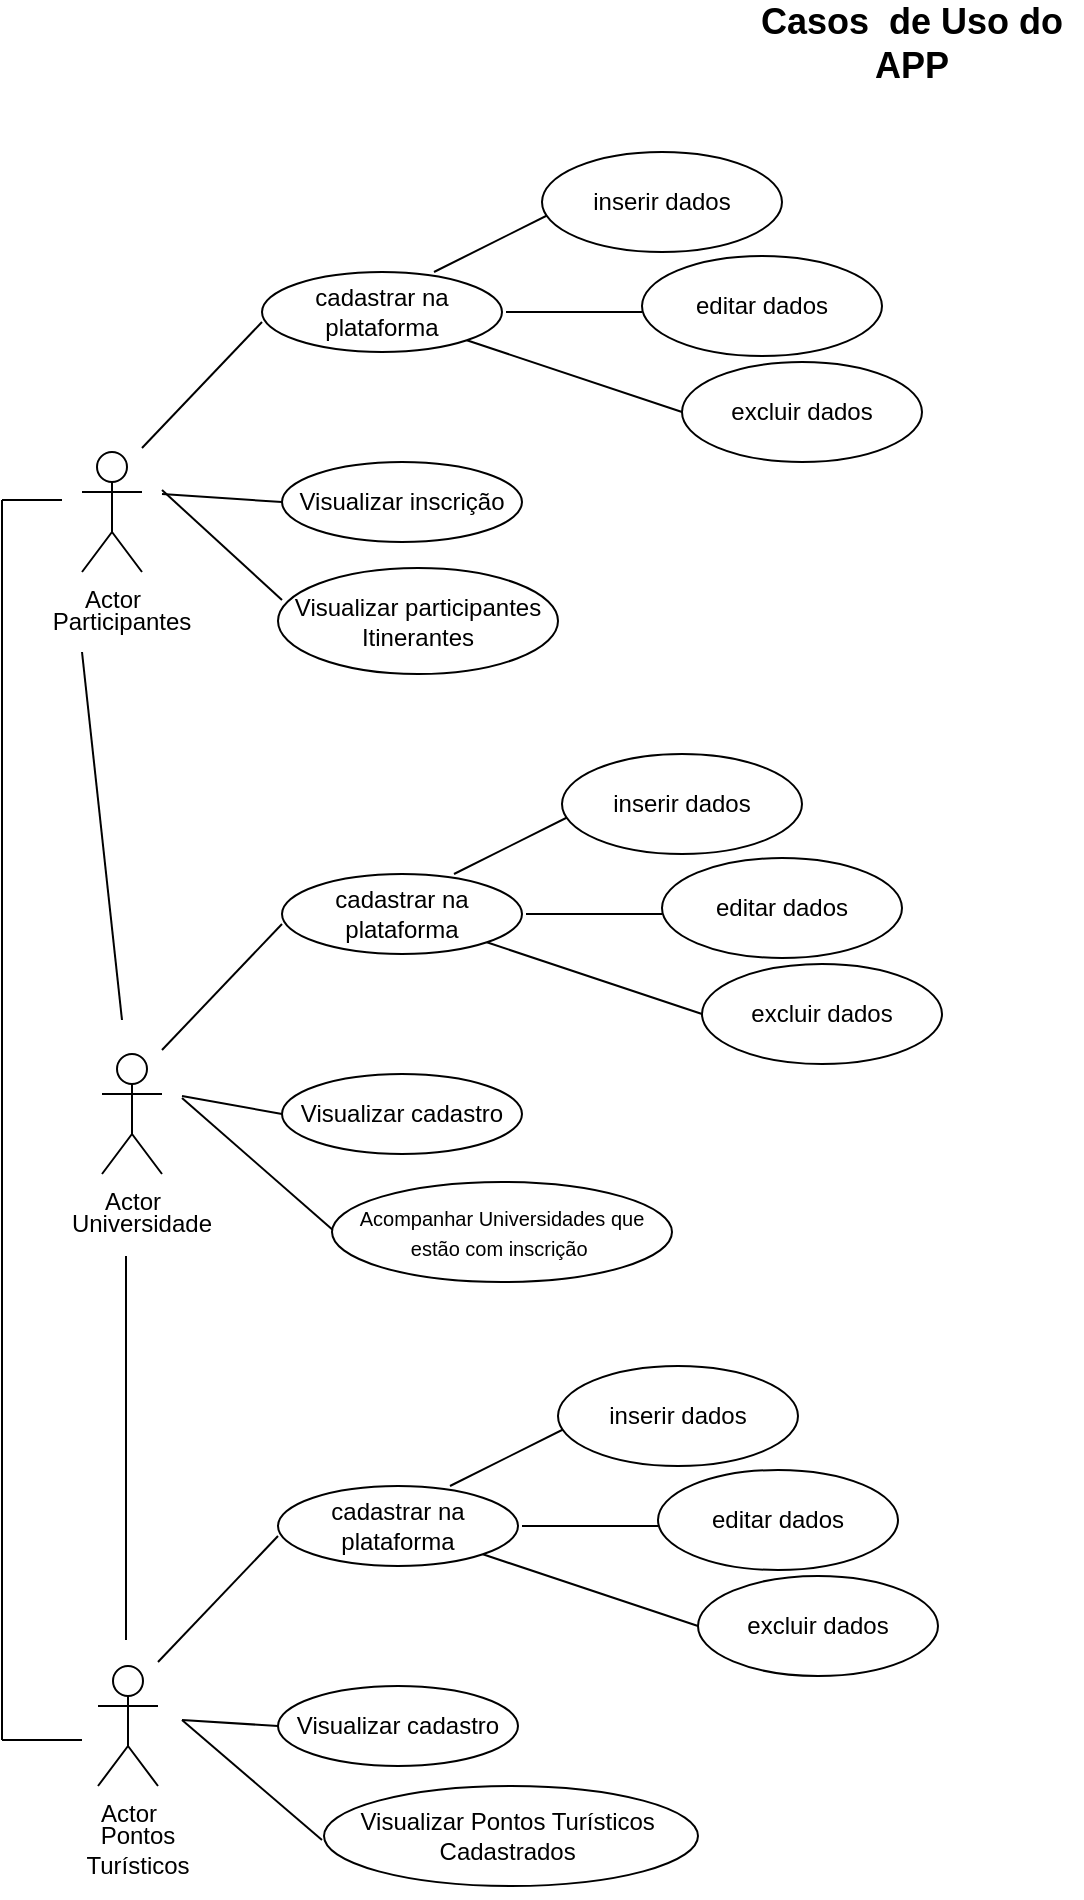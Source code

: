<mxfile version="22.1.18" type="device">
  <diagram name="Página-1" id="LV6J22Wy_y-EXzVNL-g4">
    <mxGraphModel dx="1707" dy="468" grid="1" gridSize="10" guides="1" tooltips="1" connect="1" arrows="1" fold="1" page="1" pageScale="1" pageWidth="827" pageHeight="1169" math="0" shadow="0">
      <root>
        <mxCell id="0" />
        <mxCell id="1" parent="0" />
        <mxCell id="SX7HQRvryBcVBSG3fRDR-22" value="" style="group" vertex="1" connectable="0" parent="1">
          <mxGeometry x="-780" y="197" width="450" height="475" as="geometry" />
        </mxCell>
        <mxCell id="SX7HQRvryBcVBSG3fRDR-15" value="" style="group" vertex="1" connectable="0" parent="SX7HQRvryBcVBSG3fRDR-22">
          <mxGeometry width="450" height="475" as="geometry" />
        </mxCell>
        <mxCell id="SX7HQRvryBcVBSG3fRDR-20" value="" style="group" vertex="1" connectable="0" parent="SX7HQRvryBcVBSG3fRDR-15">
          <mxGeometry y="-111" width="440" height="260" as="geometry" />
        </mxCell>
        <mxCell id="SX7HQRvryBcVBSG3fRDR-5" value="" style="group" vertex="1" connectable="0" parent="SX7HQRvryBcVBSG3fRDR-20">
          <mxGeometry y="150" width="80" height="100" as="geometry" />
        </mxCell>
        <mxCell id="SX7HQRvryBcVBSG3fRDR-2" value="Actor" style="shape=umlActor;verticalLabelPosition=bottom;verticalAlign=top;html=1;outlineConnect=0;" vertex="1" parent="SX7HQRvryBcVBSG3fRDR-5">
          <mxGeometry x="20" width="30" height="60" as="geometry" />
        </mxCell>
        <mxCell id="SX7HQRvryBcVBSG3fRDR-4" value="Participantes" style="text;html=1;strokeColor=none;fillColor=none;align=center;verticalAlign=middle;whiteSpace=wrap;rounded=0;" vertex="1" parent="SX7HQRvryBcVBSG3fRDR-5">
          <mxGeometry y="70" width="80" height="30" as="geometry" />
        </mxCell>
        <mxCell id="SX7HQRvryBcVBSG3fRDR-19" value="" style="group" vertex="1" connectable="0" parent="SX7HQRvryBcVBSG3fRDR-20">
          <mxGeometry x="50" width="390" height="200" as="geometry" />
        </mxCell>
        <mxCell id="SX7HQRvryBcVBSG3fRDR-6" value="" style="endArrow=none;html=1;rounded=0;entryX=0;entryY=0.675;entryDx=0;entryDy=0;entryPerimeter=0;" edge="1" parent="SX7HQRvryBcVBSG3fRDR-19">
          <mxGeometry width="50" height="50" relative="1" as="geometry">
            <mxPoint y="148" as="sourcePoint" />
            <mxPoint x="60" y="85" as="targetPoint" />
          </mxGeometry>
        </mxCell>
        <mxCell id="SX7HQRvryBcVBSG3fRDR-7" value="cadastrar na plataforma" style="ellipse;whiteSpace=wrap;html=1;" vertex="1" parent="SX7HQRvryBcVBSG3fRDR-19">
          <mxGeometry x="60" y="60" width="120" height="40" as="geometry" />
        </mxCell>
        <mxCell id="SX7HQRvryBcVBSG3fRDR-8" value="" style="endArrow=none;html=1;rounded=0;" edge="1" parent="SX7HQRvryBcVBSG3fRDR-19">
          <mxGeometry width="50" height="50" relative="1" as="geometry">
            <mxPoint x="146" y="60" as="sourcePoint" />
            <mxPoint x="206" y="30" as="targetPoint" />
          </mxGeometry>
        </mxCell>
        <mxCell id="SX7HQRvryBcVBSG3fRDR-10" value="inserir dados" style="ellipse;whiteSpace=wrap;html=1;" vertex="1" parent="SX7HQRvryBcVBSG3fRDR-19">
          <mxGeometry x="200" width="120" height="50" as="geometry" />
        </mxCell>
        <mxCell id="SX7HQRvryBcVBSG3fRDR-11" value="" style="endArrow=none;html=1;rounded=0;" edge="1" parent="SX7HQRvryBcVBSG3fRDR-19">
          <mxGeometry width="50" height="50" relative="1" as="geometry">
            <mxPoint x="182" y="80" as="sourcePoint" />
            <mxPoint x="250" y="80" as="targetPoint" />
          </mxGeometry>
        </mxCell>
        <mxCell id="SX7HQRvryBcVBSG3fRDR-12" value="excluir dados" style="ellipse;whiteSpace=wrap;html=1;" vertex="1" parent="SX7HQRvryBcVBSG3fRDR-19">
          <mxGeometry x="270" y="105" width="120" height="50" as="geometry" />
        </mxCell>
        <mxCell id="SX7HQRvryBcVBSG3fRDR-13" value="" style="endArrow=none;html=1;rounded=0;entryX=1;entryY=1;entryDx=0;entryDy=0;" edge="1" parent="SX7HQRvryBcVBSG3fRDR-19" target="SX7HQRvryBcVBSG3fRDR-7">
          <mxGeometry width="50" height="50" relative="1" as="geometry">
            <mxPoint x="270" y="130" as="sourcePoint" />
            <mxPoint x="290" y="-40" as="targetPoint" />
          </mxGeometry>
        </mxCell>
        <mxCell id="SX7HQRvryBcVBSG3fRDR-14" value="editar dados" style="ellipse;whiteSpace=wrap;html=1;" vertex="1" parent="SX7HQRvryBcVBSG3fRDR-19">
          <mxGeometry x="250" y="52" width="120" height="50" as="geometry" />
        </mxCell>
        <mxCell id="SX7HQRvryBcVBSG3fRDR-17" value="Visualizar inscrição" style="ellipse;whiteSpace=wrap;html=1;" vertex="1" parent="SX7HQRvryBcVBSG3fRDR-19">
          <mxGeometry x="70" y="155" width="120" height="40" as="geometry" />
        </mxCell>
        <mxCell id="SX7HQRvryBcVBSG3fRDR-42" value="Visualizar participantes&lt;br&gt;Itinerantes" style="ellipse;whiteSpace=wrap;html=1;" vertex="1" parent="SX7HQRvryBcVBSG3fRDR-20">
          <mxGeometry x="118" y="208" width="140" height="53" as="geometry" />
        </mxCell>
        <mxCell id="SX7HQRvryBcVBSG3fRDR-24" value="" style="group" vertex="1" connectable="0" parent="SX7HQRvryBcVBSG3fRDR-15">
          <mxGeometry x="10" y="301" width="440" height="310" as="geometry" />
        </mxCell>
        <mxCell id="SX7HQRvryBcVBSG3fRDR-25" value="" style="group" vertex="1" connectable="0" parent="SX7HQRvryBcVBSG3fRDR-24">
          <mxGeometry width="440" height="310" as="geometry" />
        </mxCell>
        <mxCell id="SX7HQRvryBcVBSG3fRDR-26" value="" style="group" vertex="1" connectable="0" parent="SX7HQRvryBcVBSG3fRDR-25">
          <mxGeometry y="-111" width="440" height="264" as="geometry" />
        </mxCell>
        <mxCell id="SX7HQRvryBcVBSG3fRDR-46" value="" style="group" vertex="1" connectable="0" parent="SX7HQRvryBcVBSG3fRDR-26">
          <mxGeometry width="440" height="264" as="geometry" />
        </mxCell>
        <mxCell id="SX7HQRvryBcVBSG3fRDR-27" value="" style="group" vertex="1" connectable="0" parent="SX7HQRvryBcVBSG3fRDR-46">
          <mxGeometry y="150" width="80" height="100" as="geometry" />
        </mxCell>
        <mxCell id="SX7HQRvryBcVBSG3fRDR-28" value="Actor" style="shape=umlActor;verticalLabelPosition=bottom;verticalAlign=top;html=1;outlineConnect=0;" vertex="1" parent="SX7HQRvryBcVBSG3fRDR-27">
          <mxGeometry x="20" width="30" height="60" as="geometry" />
        </mxCell>
        <mxCell id="SX7HQRvryBcVBSG3fRDR-29" value="Universidade" style="text;html=1;strokeColor=none;fillColor=none;align=center;verticalAlign=middle;whiteSpace=wrap;rounded=0;" vertex="1" parent="SX7HQRvryBcVBSG3fRDR-27">
          <mxGeometry y="70" width="80" height="30" as="geometry" />
        </mxCell>
        <mxCell id="SX7HQRvryBcVBSG3fRDR-30" value="" style="group" vertex="1" connectable="0" parent="SX7HQRvryBcVBSG3fRDR-46">
          <mxGeometry x="50" width="390" height="200" as="geometry" />
        </mxCell>
        <mxCell id="SX7HQRvryBcVBSG3fRDR-31" value="" style="endArrow=none;html=1;rounded=0;entryX=0;entryY=0.675;entryDx=0;entryDy=0;entryPerimeter=0;" edge="1" parent="SX7HQRvryBcVBSG3fRDR-30">
          <mxGeometry width="50" height="50" relative="1" as="geometry">
            <mxPoint y="148" as="sourcePoint" />
            <mxPoint x="60" y="85" as="targetPoint" />
          </mxGeometry>
        </mxCell>
        <mxCell id="SX7HQRvryBcVBSG3fRDR-32" value="cadastrar na plataforma" style="ellipse;whiteSpace=wrap;html=1;" vertex="1" parent="SX7HQRvryBcVBSG3fRDR-30">
          <mxGeometry x="60" y="60" width="120" height="40" as="geometry" />
        </mxCell>
        <mxCell id="SX7HQRvryBcVBSG3fRDR-33" value="" style="endArrow=none;html=1;rounded=0;" edge="1" parent="SX7HQRvryBcVBSG3fRDR-30">
          <mxGeometry width="50" height="50" relative="1" as="geometry">
            <mxPoint x="146" y="60" as="sourcePoint" />
            <mxPoint x="206" y="30" as="targetPoint" />
          </mxGeometry>
        </mxCell>
        <mxCell id="SX7HQRvryBcVBSG3fRDR-34" value="inserir dados" style="ellipse;whiteSpace=wrap;html=1;" vertex="1" parent="SX7HQRvryBcVBSG3fRDR-30">
          <mxGeometry x="200" width="120" height="50" as="geometry" />
        </mxCell>
        <mxCell id="SX7HQRvryBcVBSG3fRDR-35" value="" style="endArrow=none;html=1;rounded=0;" edge="1" parent="SX7HQRvryBcVBSG3fRDR-30">
          <mxGeometry width="50" height="50" relative="1" as="geometry">
            <mxPoint x="182" y="80" as="sourcePoint" />
            <mxPoint x="250" y="80" as="targetPoint" />
          </mxGeometry>
        </mxCell>
        <mxCell id="SX7HQRvryBcVBSG3fRDR-36" value="excluir dados" style="ellipse;whiteSpace=wrap;html=1;" vertex="1" parent="SX7HQRvryBcVBSG3fRDR-30">
          <mxGeometry x="270" y="105" width="120" height="50" as="geometry" />
        </mxCell>
        <mxCell id="SX7HQRvryBcVBSG3fRDR-37" value="" style="endArrow=none;html=1;rounded=0;entryX=1;entryY=1;entryDx=0;entryDy=0;" edge="1" parent="SX7HQRvryBcVBSG3fRDR-30" target="SX7HQRvryBcVBSG3fRDR-32">
          <mxGeometry width="50" height="50" relative="1" as="geometry">
            <mxPoint x="270" y="130" as="sourcePoint" />
            <mxPoint x="290" y="-40" as="targetPoint" />
          </mxGeometry>
        </mxCell>
        <mxCell id="SX7HQRvryBcVBSG3fRDR-38" value="editar dados" style="ellipse;whiteSpace=wrap;html=1;" vertex="1" parent="SX7HQRvryBcVBSG3fRDR-30">
          <mxGeometry x="250" y="52" width="120" height="50" as="geometry" />
        </mxCell>
        <mxCell id="SX7HQRvryBcVBSG3fRDR-39" value="Visualizar cadastro" style="ellipse;whiteSpace=wrap;html=1;" vertex="1" parent="SX7HQRvryBcVBSG3fRDR-30">
          <mxGeometry x="60" y="160" width="120" height="40" as="geometry" />
        </mxCell>
        <mxCell id="SX7HQRvryBcVBSG3fRDR-43" value="" style="endArrow=none;html=1;rounded=0;" edge="1" parent="SX7HQRvryBcVBSG3fRDR-30">
          <mxGeometry width="50" height="50" relative="1" as="geometry">
            <mxPoint x="90" y="242" as="sourcePoint" />
            <mxPoint x="10" y="172" as="targetPoint" />
          </mxGeometry>
        </mxCell>
        <mxCell id="SX7HQRvryBcVBSG3fRDR-44" value="&lt;font style=&quot;font-size: 10px;&quot;&gt;Acompanhar Universidades que estão com inscrição&amp;nbsp;&lt;/font&gt;" style="ellipse;whiteSpace=wrap;html=1;" vertex="1" parent="SX7HQRvryBcVBSG3fRDR-46">
          <mxGeometry x="135" y="214" width="170" height="50" as="geometry" />
        </mxCell>
        <mxCell id="SX7HQRvryBcVBSG3fRDR-40" value="" style="endArrow=none;html=1;rounded=0;entryX=0;entryY=0.5;entryDx=0;entryDy=0;" edge="1" parent="SX7HQRvryBcVBSG3fRDR-24" target="SX7HQRvryBcVBSG3fRDR-39">
          <mxGeometry width="50" height="50" relative="1" as="geometry">
            <mxPoint x="60" y="60" as="sourcePoint" />
            <mxPoint x="80" y="180" as="targetPoint" />
          </mxGeometry>
        </mxCell>
        <mxCell id="SX7HQRvryBcVBSG3fRDR-18" value="" style="endArrow=none;html=1;rounded=0;entryX=0;entryY=0.5;entryDx=0;entryDy=0;" edge="1" parent="SX7HQRvryBcVBSG3fRDR-22" target="SX7HQRvryBcVBSG3fRDR-17">
          <mxGeometry width="50" height="50" relative="1" as="geometry">
            <mxPoint x="60" y="60" as="sourcePoint" />
            <mxPoint x="80" y="180" as="targetPoint" />
          </mxGeometry>
        </mxCell>
        <mxCell id="SX7HQRvryBcVBSG3fRDR-23" value="&lt;b&gt;&lt;font style=&quot;font-size: 18px;&quot;&gt;Casos&amp;nbsp; de Uso do APP&lt;/font&gt;&lt;/b&gt;" style="text;html=1;strokeColor=none;fillColor=none;align=center;verticalAlign=middle;whiteSpace=wrap;rounded=0;" vertex="1" parent="1">
          <mxGeometry x="-430" y="17" width="170" height="30" as="geometry" />
        </mxCell>
        <mxCell id="SX7HQRvryBcVBSG3fRDR-41" value="" style="endArrow=none;html=1;rounded=0;" edge="1" parent="1">
          <mxGeometry width="50" height="50" relative="1" as="geometry">
            <mxPoint x="-720" y="255" as="sourcePoint" />
            <mxPoint x="-660" y="310" as="targetPoint" />
          </mxGeometry>
        </mxCell>
        <mxCell id="SX7HQRvryBcVBSG3fRDR-47" value="" style="group" vertex="1" connectable="0" parent="1">
          <mxGeometry x="-772" y="693" width="440" height="266" as="geometry" />
        </mxCell>
        <mxCell id="SX7HQRvryBcVBSG3fRDR-48" value="" style="group" vertex="1" connectable="0" parent="SX7HQRvryBcVBSG3fRDR-47">
          <mxGeometry y="150" width="80" height="100" as="geometry" />
        </mxCell>
        <mxCell id="SX7HQRvryBcVBSG3fRDR-49" value="Actor" style="shape=umlActor;verticalLabelPosition=bottom;verticalAlign=top;html=1;outlineConnect=0;" vertex="1" parent="SX7HQRvryBcVBSG3fRDR-48">
          <mxGeometry x="20" width="30" height="60" as="geometry" />
        </mxCell>
        <mxCell id="SX7HQRvryBcVBSG3fRDR-50" value="Pontos Turísticos" style="text;html=1;strokeColor=none;fillColor=none;align=center;verticalAlign=middle;whiteSpace=wrap;rounded=0;" vertex="1" parent="SX7HQRvryBcVBSG3fRDR-48">
          <mxGeometry y="77" width="80" height="30" as="geometry" />
        </mxCell>
        <mxCell id="SX7HQRvryBcVBSG3fRDR-51" value="" style="group" vertex="1" connectable="0" parent="SX7HQRvryBcVBSG3fRDR-47">
          <mxGeometry x="50" width="390" height="200" as="geometry" />
        </mxCell>
        <mxCell id="SX7HQRvryBcVBSG3fRDR-52" value="" style="endArrow=none;html=1;rounded=0;entryX=0;entryY=0.675;entryDx=0;entryDy=0;entryPerimeter=0;" edge="1" parent="SX7HQRvryBcVBSG3fRDR-51">
          <mxGeometry width="50" height="50" relative="1" as="geometry">
            <mxPoint y="148" as="sourcePoint" />
            <mxPoint x="60" y="85" as="targetPoint" />
          </mxGeometry>
        </mxCell>
        <mxCell id="SX7HQRvryBcVBSG3fRDR-53" value="cadastrar na plataforma" style="ellipse;whiteSpace=wrap;html=1;" vertex="1" parent="SX7HQRvryBcVBSG3fRDR-51">
          <mxGeometry x="60" y="60" width="120" height="40" as="geometry" />
        </mxCell>
        <mxCell id="SX7HQRvryBcVBSG3fRDR-54" value="" style="endArrow=none;html=1;rounded=0;" edge="1" parent="SX7HQRvryBcVBSG3fRDR-51">
          <mxGeometry width="50" height="50" relative="1" as="geometry">
            <mxPoint x="146" y="60" as="sourcePoint" />
            <mxPoint x="206" y="30" as="targetPoint" />
          </mxGeometry>
        </mxCell>
        <mxCell id="SX7HQRvryBcVBSG3fRDR-55" value="inserir dados" style="ellipse;whiteSpace=wrap;html=1;" vertex="1" parent="SX7HQRvryBcVBSG3fRDR-51">
          <mxGeometry x="200" width="120" height="50" as="geometry" />
        </mxCell>
        <mxCell id="SX7HQRvryBcVBSG3fRDR-56" value="" style="endArrow=none;html=1;rounded=0;" edge="1" parent="SX7HQRvryBcVBSG3fRDR-51">
          <mxGeometry width="50" height="50" relative="1" as="geometry">
            <mxPoint x="182" y="80" as="sourcePoint" />
            <mxPoint x="250" y="80" as="targetPoint" />
          </mxGeometry>
        </mxCell>
        <mxCell id="SX7HQRvryBcVBSG3fRDR-57" value="excluir dados" style="ellipse;whiteSpace=wrap;html=1;" vertex="1" parent="SX7HQRvryBcVBSG3fRDR-51">
          <mxGeometry x="270" y="105" width="120" height="50" as="geometry" />
        </mxCell>
        <mxCell id="SX7HQRvryBcVBSG3fRDR-58" value="" style="endArrow=none;html=1;rounded=0;entryX=1;entryY=1;entryDx=0;entryDy=0;" edge="1" parent="SX7HQRvryBcVBSG3fRDR-51" target="SX7HQRvryBcVBSG3fRDR-53">
          <mxGeometry width="50" height="50" relative="1" as="geometry">
            <mxPoint x="270" y="130" as="sourcePoint" />
            <mxPoint x="290" y="-40" as="targetPoint" />
          </mxGeometry>
        </mxCell>
        <mxCell id="SX7HQRvryBcVBSG3fRDR-59" value="editar dados" style="ellipse;whiteSpace=wrap;html=1;" vertex="1" parent="SX7HQRvryBcVBSG3fRDR-51">
          <mxGeometry x="250" y="52" width="120" height="50" as="geometry" />
        </mxCell>
        <mxCell id="SX7HQRvryBcVBSG3fRDR-60" value="Visualizar cadastro" style="ellipse;whiteSpace=wrap;html=1;" vertex="1" parent="SX7HQRvryBcVBSG3fRDR-51">
          <mxGeometry x="60" y="160" width="120" height="40" as="geometry" />
        </mxCell>
        <mxCell id="SX7HQRvryBcVBSG3fRDR-61" value="" style="endArrow=none;html=1;rounded=0;" edge="1" parent="SX7HQRvryBcVBSG3fRDR-51">
          <mxGeometry width="50" height="50" relative="1" as="geometry">
            <mxPoint x="82" y="237" as="sourcePoint" />
            <mxPoint x="12" y="177" as="targetPoint" />
          </mxGeometry>
        </mxCell>
        <mxCell id="SX7HQRvryBcVBSG3fRDR-62" value="&lt;font style=&quot;font-size: 12px;&quot;&gt;Visualizar Pontos Turísticos&amp;nbsp;&lt;br&gt;Cadastrados&amp;nbsp;&lt;/font&gt;" style="ellipse;whiteSpace=wrap;html=1;" vertex="1" parent="SX7HQRvryBcVBSG3fRDR-47">
          <mxGeometry x="133" y="210" width="187" height="50" as="geometry" />
        </mxCell>
        <mxCell id="SX7HQRvryBcVBSG3fRDR-63" value="" style="endArrow=none;html=1;rounded=0;exitX=0;exitY=0.5;exitDx=0;exitDy=0;" edge="1" parent="1" source="SX7HQRvryBcVBSG3fRDR-60">
          <mxGeometry width="50" height="50" relative="1" as="geometry">
            <mxPoint x="-663" y="862" as="sourcePoint" />
            <mxPoint x="-710" y="870" as="targetPoint" />
          </mxGeometry>
        </mxCell>
        <mxCell id="SX7HQRvryBcVBSG3fRDR-64" value="" style="endArrow=none;html=1;rounded=0;entryX=0.4;entryY=1.033;entryDx=0;entryDy=0;entryPerimeter=0;" edge="1" parent="1" target="SX7HQRvryBcVBSG3fRDR-29">
          <mxGeometry width="50" height="50" relative="1" as="geometry">
            <mxPoint x="-738" y="830" as="sourcePoint" />
            <mxPoint x="-370" y="710" as="targetPoint" />
          </mxGeometry>
        </mxCell>
        <mxCell id="SX7HQRvryBcVBSG3fRDR-65" value="" style="endArrow=none;html=1;rounded=0;entryX=0.25;entryY=1;entryDx=0;entryDy=0;" edge="1" parent="1" target="SX7HQRvryBcVBSG3fRDR-4">
          <mxGeometry width="50" height="50" relative="1" as="geometry">
            <mxPoint x="-740" y="520" as="sourcePoint" />
            <mxPoint x="-370" y="510" as="targetPoint" />
          </mxGeometry>
        </mxCell>
        <mxCell id="SX7HQRvryBcVBSG3fRDR-66" value="" style="endArrow=none;html=1;rounded=0;" edge="1" parent="1">
          <mxGeometry width="50" height="50" relative="1" as="geometry">
            <mxPoint x="-800" y="880" as="sourcePoint" />
            <mxPoint x="-800" y="260" as="targetPoint" />
          </mxGeometry>
        </mxCell>
        <mxCell id="SX7HQRvryBcVBSG3fRDR-67" value="" style="endArrow=none;html=1;rounded=0;" edge="1" parent="1">
          <mxGeometry width="50" height="50" relative="1" as="geometry">
            <mxPoint x="-800" y="260" as="sourcePoint" />
            <mxPoint x="-770" y="260" as="targetPoint" />
          </mxGeometry>
        </mxCell>
        <mxCell id="SX7HQRvryBcVBSG3fRDR-68" value="" style="endArrow=none;html=1;rounded=0;" edge="1" parent="1">
          <mxGeometry width="50" height="50" relative="1" as="geometry">
            <mxPoint x="-760" y="880" as="sourcePoint" />
            <mxPoint x="-800" y="880" as="targetPoint" />
          </mxGeometry>
        </mxCell>
      </root>
    </mxGraphModel>
  </diagram>
</mxfile>
